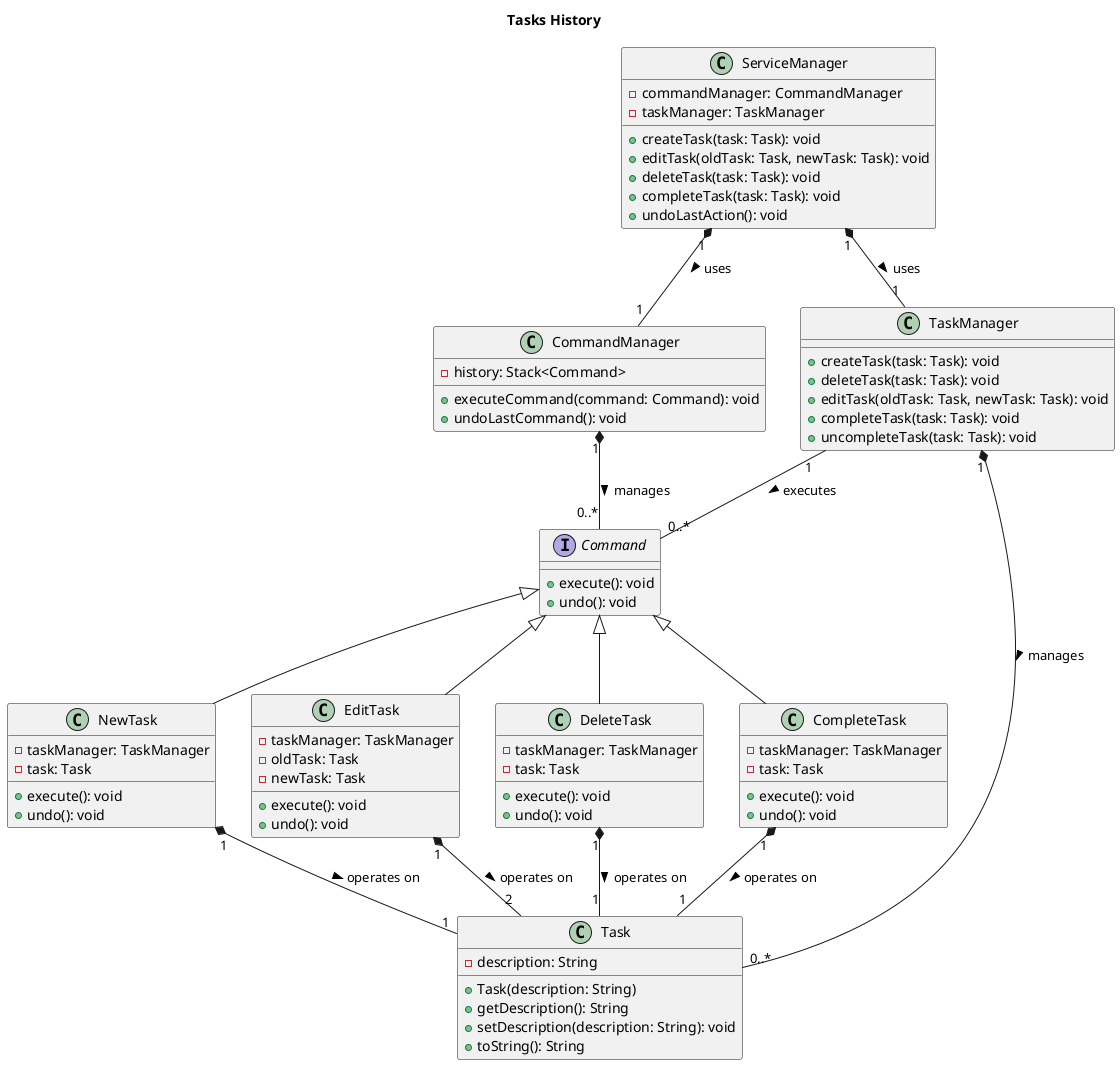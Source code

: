 @startuml Tasks

title Tasks History

class Task {
    - description: String
    + Task(description: String)
    + getDescription(): String
    + setDescription(description: String): void
    + toString(): String
}

interface Command {
    + execute(): void
    + undo(): void
}

class CommandManager {
    - history: Stack<Command>
    + executeCommand(command: Command): void
    + undoLastCommand(): void
}

class TaskManager {
    + createTask(task: Task): void
    + deleteTask(task: Task): void
    + editTask(oldTask: Task, newTask: Task): void
    + completeTask(task: Task): void
    + uncompleteTask(task: Task): void
}

class ServiceManager {
    - commandManager: CommandManager
    - taskManager: TaskManager
    + createTask(task: Task): void
    + editTask(oldTask: Task, newTask: Task): void
    + deleteTask(task: Task): void
    + completeTask(task: Task): void
    + undoLastAction(): void
}

class NewTask {
    - taskManager: TaskManager
    - task: Task
    + execute(): void
    + undo(): void
}

class EditTask {
    - taskManager: TaskManager
    - oldTask: Task
    - newTask: Task
    + execute(): void
    + undo(): void
}

class DeleteTask {
    - taskManager: TaskManager
    - task: Task
    + execute(): void
    + undo(): void
}

class CompleteTask {
    - taskManager: TaskManager
    - task: Task
    + execute(): void
    + undo(): void
}

Command <|-- NewTask
Command <|-- EditTask
Command <|-- DeleteTask
Command <|-- CompleteTask

ServiceManager "1" *-- "1" CommandManager : uses >
ServiceManager "1" *-- "1" TaskManager : uses >

CommandManager "1" *-- "0..*" Command : manages >

TaskManager "1" -- "0..*" Command : executes >
TaskManager "1" *-- "0..*" Task : manages >

NewTask "1" *-- "1" Task : operates on >
EditTask "1" *-- "2" Task : operates on >
DeleteTask "1" *-- "1" Task : operates on >
CompleteTask "1" *-- "1" Task : operates on >

@enduml
